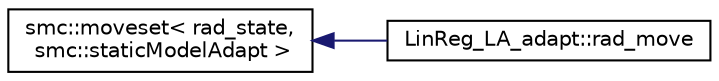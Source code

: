 digraph "Graphical Class Hierarchy"
{
 // LATEX_PDF_SIZE
  edge [fontname="Helvetica",fontsize="10",labelfontname="Helvetica",labelfontsize="10"];
  node [fontname="Helvetica",fontsize="10",shape=record];
  rankdir="LR";
  Node0 [label="smc::moveset\< rad_state,\l smc::staticModelAdapt \>",height=0.2,width=0.4,color="black", fillcolor="white", style="filled",URL="$classsmc_1_1moveset.html",tooltip=" "];
  Node0 -> Node1 [dir="back",color="midnightblue",fontsize="10",style="solid",fontname="Helvetica"];
  Node1 [label="LinReg_LA_adapt::rad_move",height=0.2,width=0.4,color="black", fillcolor="white", style="filled",URL="$classLinReg__LA__adapt_1_1rad__move.html",tooltip=" "];
}

